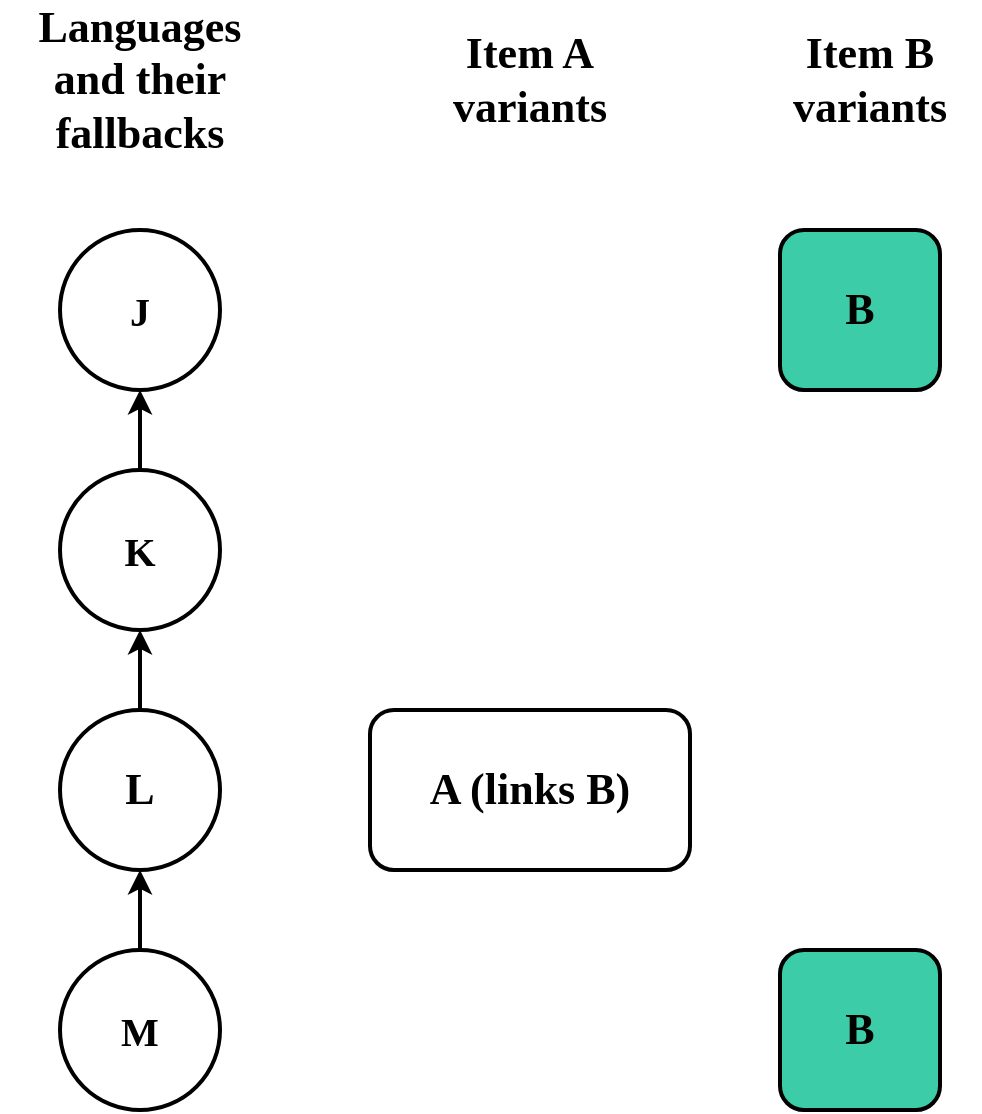 <mxfile version="20.8.10" type="device"><diagram name="Page-1" id="91yqMedGj47Zj1SnSZed"><mxGraphModel dx="1594" dy="945" grid="1" gridSize="10" guides="1" tooltips="1" connect="1" arrows="1" fold="1" page="1" pageScale="1" pageWidth="850" pageHeight="1100" background="none" math="0" shadow="0"><root><mxCell id="0"/><mxCell id="1" parent="0"/><mxCell id="zj1v_30QZDv3KxM_xpFZ-5" value="&lt;font style=&quot;font-size: 20px;&quot;&gt;J&lt;/font&gt;" style="ellipse;whiteSpace=wrap;html=1;aspect=fixed;fontFamily=Work Sans;fontStyle=1;fontSize=20;strokeWidth=2;shadow=0;" vertex="1" parent="1"><mxGeometry x="40" y="120" width="80" height="80" as="geometry"/></mxCell><mxCell id="zj1v_30QZDv3KxM_xpFZ-6" value="Languages and their fallbacks" style="text;html=1;strokeColor=none;fillColor=none;align=center;verticalAlign=middle;whiteSpace=wrap;rounded=0;fontFamily=Work Sans;fontStyle=1;fontSize=22;" vertex="1" parent="1"><mxGeometry x="10" y="20" width="140" height="50" as="geometry"/></mxCell><mxCell id="zj1v_30QZDv3KxM_xpFZ-7" value="Item A variants" style="text;html=1;strokeColor=none;fillColor=none;align=center;verticalAlign=middle;whiteSpace=wrap;rounded=0;fontFamily=Work Sans;fontStyle=1;fontSize=22;" vertex="1" parent="1"><mxGeometry x="220" y="10" width="110" height="70" as="geometry"/></mxCell><mxCell id="zj1v_30QZDv3KxM_xpFZ-8" value="Item B variants" style="text;html=1;strokeColor=none;fillColor=none;align=center;verticalAlign=middle;whiteSpace=wrap;rounded=0;fontFamily=Work Sans;fontStyle=1;fontSize=22;" vertex="1" parent="1"><mxGeometry x="390" y="10" width="110" height="70" as="geometry"/></mxCell><mxCell id="zj1v_30QZDv3KxM_xpFZ-19" value="" style="edgeStyle=orthogonalEdgeStyle;rounded=0;orthogonalLoop=1;jettySize=auto;html=1;fontFamily=Work Sans;fontSize=22;strokeWidth=2;shadow=0;" edge="1" parent="1" source="zj1v_30QZDv3KxM_xpFZ-9" target="zj1v_30QZDv3KxM_xpFZ-5"><mxGeometry relative="1" as="geometry"/></mxCell><mxCell id="zj1v_30QZDv3KxM_xpFZ-9" value="K" style="ellipse;whiteSpace=wrap;html=1;aspect=fixed;fontFamily=Work Sans;fontStyle=1;fontSize=20;strokeWidth=2;shadow=0;" vertex="1" parent="1"><mxGeometry x="40" y="240" width="80" height="80" as="geometry"/></mxCell><mxCell id="zj1v_30QZDv3KxM_xpFZ-18" value="" style="edgeStyle=orthogonalEdgeStyle;rounded=0;orthogonalLoop=1;jettySize=auto;html=1;fontFamily=Work Sans;fontSize=22;strokeWidth=2;shadow=0;" edge="1" parent="1" source="zj1v_30QZDv3KxM_xpFZ-10" target="zj1v_30QZDv3KxM_xpFZ-9"><mxGeometry relative="1" as="geometry"/></mxCell><mxCell id="zj1v_30QZDv3KxM_xpFZ-10" value="&lt;font style=&quot;font-size: 22px;&quot;&gt;L&lt;/font&gt;" style="ellipse;whiteSpace=wrap;html=1;aspect=fixed;fontFamily=Work Sans;fontStyle=1;fontSize=22;strokeWidth=2;shadow=0;" vertex="1" parent="1"><mxGeometry x="40" y="360" width="80" height="80" as="geometry"/></mxCell><mxCell id="zj1v_30QZDv3KxM_xpFZ-17" value="" style="edgeStyle=orthogonalEdgeStyle;rounded=0;orthogonalLoop=1;jettySize=auto;html=1;fontFamily=Work Sans;fontSize=22;strokeWidth=2;shadow=0;" edge="1" parent="1" source="zj1v_30QZDv3KxM_xpFZ-11" target="zj1v_30QZDv3KxM_xpFZ-10"><mxGeometry relative="1" as="geometry"/></mxCell><mxCell id="zj1v_30QZDv3KxM_xpFZ-11" value="M" style="ellipse;whiteSpace=wrap;html=1;aspect=fixed;fontFamily=Work Sans;fontStyle=1;fontSize=20;strokeWidth=2;shadow=0;" vertex="1" parent="1"><mxGeometry x="40" y="480" width="80" height="80" as="geometry"/></mxCell><mxCell id="zj1v_30QZDv3KxM_xpFZ-20" value="A (links B)" style="rounded=1;whiteSpace=wrap;html=1;shadow=0;strokeWidth=2;fontFamily=Work Sans;fontSize=22;fontStyle=1" vertex="1" parent="1"><mxGeometry x="195" y="360" width="160" height="80" as="geometry"/></mxCell><mxCell id="zj1v_30QZDv3KxM_xpFZ-21" value="B" style="rounded=1;whiteSpace=wrap;html=1;shadow=0;strokeWidth=2;fontFamily=Work Sans;fontSize=22;fillColor=#3DCCA8;fontStyle=1" vertex="1" parent="1"><mxGeometry x="400" y="120" width="80" height="80" as="geometry"/></mxCell><mxCell id="zj1v_30QZDv3KxM_xpFZ-23" value="B" style="rounded=1;whiteSpace=wrap;html=1;shadow=0;strokeWidth=2;fontFamily=Work Sans;fontSize=22;fillColor=#3DCCA8;fontStyle=1" vertex="1" parent="1"><mxGeometry x="400" y="480" width="80" height="80" as="geometry"/></mxCell></root></mxGraphModel></diagram></mxfile>